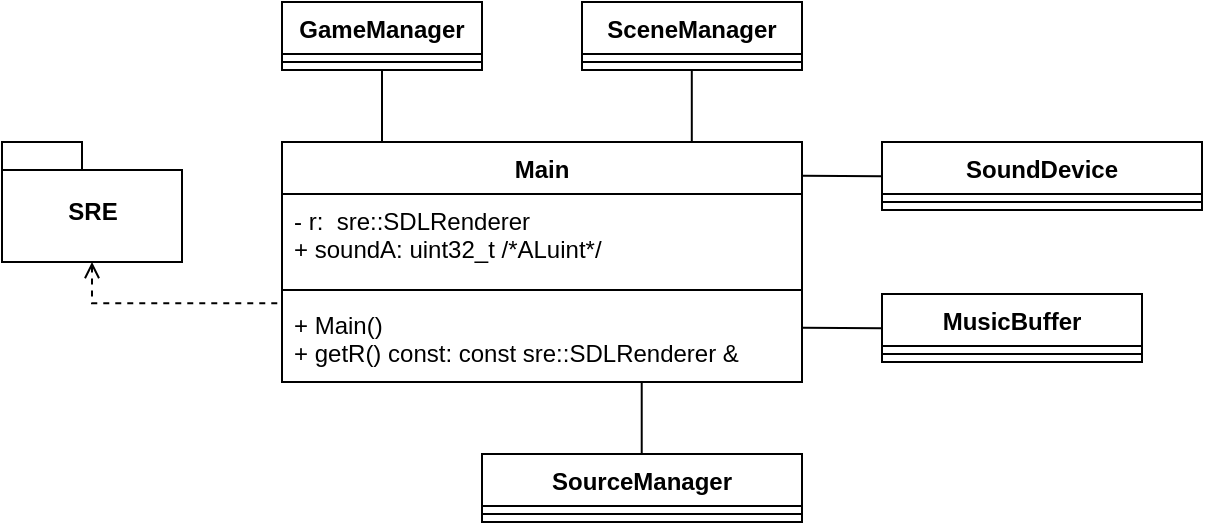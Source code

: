 <mxfile version="14.1.8" type="device"><diagram id="fBbM-Uba4H6wGkg2159a" name="Page-1"><mxGraphModel dx="749" dy="1725" grid="1" gridSize="10" guides="1" tooltips="1" connect="1" arrows="1" fold="1" page="1" pageScale="1" pageWidth="827" pageHeight="1169" math="0" shadow="0"><root><mxCell id="0"/><mxCell id="1" parent="0"/><mxCell id="67zvxKdv_tQ8srJhhN5G-6" value="Main" style="swimlane;fontStyle=1;align=center;verticalAlign=top;childLayout=stackLayout;horizontal=1;startSize=26;horizontalStack=0;resizeParent=1;resizeParentMax=0;resizeLast=0;collapsible=1;marginBottom=0;" parent="1" vertex="1"><mxGeometry x="300" y="-830" width="260" height="120" as="geometry"/></mxCell><mxCell id="67zvxKdv_tQ8srJhhN5G-7" value="- r:  sre::SDLRenderer&#10;+ soundA: uint32_t /*ALuint*/ " style="text;strokeColor=none;fillColor=none;align=left;verticalAlign=top;spacingLeft=4;spacingRight=4;overflow=hidden;rotatable=0;points=[[0,0.5],[1,0.5]];portConstraint=eastwest;" parent="67zvxKdv_tQ8srJhhN5G-6" vertex="1"><mxGeometry y="26" width="260" height="44" as="geometry"/></mxCell><mxCell id="67zvxKdv_tQ8srJhhN5G-8" value="" style="line;strokeWidth=1;fillColor=none;align=left;verticalAlign=middle;spacingTop=-1;spacingLeft=3;spacingRight=3;rotatable=0;labelPosition=right;points=[];portConstraint=eastwest;" parent="67zvxKdv_tQ8srJhhN5G-6" vertex="1"><mxGeometry y="70" width="260" height="8" as="geometry"/></mxCell><mxCell id="67zvxKdv_tQ8srJhhN5G-9" value="+ Main()&#10;+ getR() const: const sre::SDLRenderer &amp;&#10;" style="text;strokeColor=none;fillColor=none;align=left;verticalAlign=top;spacingLeft=4;spacingRight=4;overflow=hidden;rotatable=0;points=[[0,0.5],[1,0.5]];portConstraint=eastwest;fontStyle=0" parent="67zvxKdv_tQ8srJhhN5G-6" vertex="1"><mxGeometry y="78" width="260" height="42" as="geometry"/></mxCell><mxCell id="67zvxKdv_tQ8srJhhN5G-24" style="edgeStyle=orthogonalEdgeStyle;rounded=0;orthogonalLoop=1;jettySize=auto;html=1;exitX=0.5;exitY=1;exitDx=0;exitDy=0;exitPerimeter=0;entryX=0;entryY=0.062;entryDx=0;entryDy=0;entryPerimeter=0;endArrow=none;endFill=0;startArrow=open;startFill=0;dashed=1;" parent="1" source="67zvxKdv_tQ8srJhhN5G-25" target="67zvxKdv_tQ8srJhhN5G-9" edge="1"><mxGeometry relative="1" as="geometry"/></mxCell><mxCell id="67zvxKdv_tQ8srJhhN5G-25" value="SRE" style="shape=folder;fontStyle=1;spacingTop=10;tabWidth=40;tabHeight=14;tabPosition=left;html=1;" parent="1" vertex="1"><mxGeometry x="160" y="-830" width="90" height="60" as="geometry"/></mxCell><mxCell id="67zvxKdv_tQ8srJhhN5G-30" value="GameManager" style="swimlane;fontStyle=1;align=center;verticalAlign=top;childLayout=stackLayout;horizontal=1;startSize=26;horizontalStack=0;resizeParent=1;resizeParentMax=0;resizeLast=0;collapsible=1;marginBottom=0;" parent="1" vertex="1"><mxGeometry x="300" y="-900" width="100" height="34" as="geometry"/></mxCell><mxCell id="67zvxKdv_tQ8srJhhN5G-32" value="" style="line;strokeWidth=1;fillColor=none;align=left;verticalAlign=middle;spacingTop=-1;spacingLeft=3;spacingRight=3;rotatable=0;labelPosition=right;points=[];portConstraint=eastwest;" parent="67zvxKdv_tQ8srJhhN5G-30" vertex="1"><mxGeometry y="26" width="100" height="8" as="geometry"/></mxCell><mxCell id="67zvxKdv_tQ8srJhhN5G-38" value="SoundDevice" style="swimlane;fontStyle=1;align=center;verticalAlign=top;childLayout=stackLayout;horizontal=1;startSize=26;horizontalStack=0;resizeParent=1;resizeParentMax=0;resizeLast=0;collapsible=1;marginBottom=0;" parent="1" vertex="1"><mxGeometry x="600" y="-830" width="160" height="34" as="geometry"/></mxCell><mxCell id="67zvxKdv_tQ8srJhhN5G-40" value="" style="line;strokeWidth=1;fillColor=none;align=left;verticalAlign=middle;spacingTop=-1;spacingLeft=3;spacingRight=3;rotatable=0;labelPosition=right;points=[];portConstraint=eastwest;" parent="67zvxKdv_tQ8srJhhN5G-38" vertex="1"><mxGeometry y="26" width="160" height="8" as="geometry"/></mxCell><mxCell id="67zvxKdv_tQ8srJhhN5G-42" value="SceneManager" style="swimlane;fontStyle=1;align=center;verticalAlign=top;childLayout=stackLayout;horizontal=1;startSize=26;horizontalStack=0;resizeParent=1;resizeParentMax=0;resizeLast=0;collapsible=1;marginBottom=0;" parent="1" vertex="1"><mxGeometry x="450" y="-900" width="110" height="34" as="geometry"/></mxCell><mxCell id="67zvxKdv_tQ8srJhhN5G-44" value="" style="line;strokeWidth=1;fillColor=none;align=left;verticalAlign=middle;spacingTop=-1;spacingLeft=3;spacingRight=3;rotatable=0;labelPosition=right;points=[];portConstraint=eastwest;" parent="67zvxKdv_tQ8srJhhN5G-42" vertex="1"><mxGeometry y="26" width="110" height="8" as="geometry"/></mxCell><mxCell id="67zvxKdv_tQ8srJhhN5G-50" value="MusicBuffer" style="swimlane;fontStyle=1;align=center;verticalAlign=top;childLayout=stackLayout;horizontal=1;startSize=26;horizontalStack=0;resizeParent=1;resizeParentMax=0;resizeLast=0;collapsible=1;marginBottom=0;" parent="1" vertex="1"><mxGeometry x="600" y="-754" width="130" height="34" as="geometry"/></mxCell><mxCell id="67zvxKdv_tQ8srJhhN5G-52" value="" style="line;strokeWidth=1;fillColor=none;align=left;verticalAlign=middle;spacingTop=-1;spacingLeft=3;spacingRight=3;rotatable=0;labelPosition=right;points=[];portConstraint=eastwest;" parent="67zvxKdv_tQ8srJhhN5G-50" vertex="1"><mxGeometry y="26" width="130" height="8" as="geometry"/></mxCell><mxCell id="XsnYIuz26zXWBoFhBShH-1" value="SourceManager" style="swimlane;fontStyle=1;align=center;verticalAlign=top;childLayout=stackLayout;horizontal=1;startSize=26;horizontalStack=0;resizeParent=1;resizeParentMax=0;resizeLast=0;collapsible=1;marginBottom=0;" parent="1" vertex="1"><mxGeometry x="400" y="-674" width="160" height="34" as="geometry"/></mxCell><mxCell id="XsnYIuz26zXWBoFhBShH-2" value="" style="line;strokeWidth=1;fillColor=none;align=left;verticalAlign=middle;spacingTop=-1;spacingLeft=3;spacingRight=3;rotatable=0;labelPosition=right;points=[];portConstraint=eastwest;" parent="XsnYIuz26zXWBoFhBShH-1" vertex="1"><mxGeometry y="26" width="160" height="8" as="geometry"/></mxCell><mxCell id="XsnYIuz26zXWBoFhBShH-3" value="" style="endArrow=none;html=1;rounded=0;entryX=0.5;entryY=1;entryDx=0;entryDy=0;" parent="1" target="67zvxKdv_tQ8srJhhN5G-30" edge="1"><mxGeometry width="50" height="50" relative="1" as="geometry"><mxPoint x="350" y="-830" as="sourcePoint"/><mxPoint x="350" y="-860" as="targetPoint"/></mxGeometry></mxCell><mxCell id="XsnYIuz26zXWBoFhBShH-6" value="" style="endArrow=none;html=1;rounded=0;entryX=0.5;entryY=1;entryDx=0;entryDy=0;" parent="1" edge="1"><mxGeometry width="50" height="50" relative="1" as="geometry"><mxPoint x="504.9" y="-830" as="sourcePoint"/><mxPoint x="504.9" y="-866" as="targetPoint"/></mxGeometry></mxCell><mxCell id="XsnYIuz26zXWBoFhBShH-7" value="" style="endArrow=none;html=1;rounded=0;entryX=0.5;entryY=1;entryDx=0;entryDy=0;" parent="1" edge="1"><mxGeometry width="50" height="50" relative="1" as="geometry"><mxPoint x="479.86" y="-674" as="sourcePoint"/><mxPoint x="479.86" y="-710" as="targetPoint"/></mxGeometry></mxCell><mxCell id="XsnYIuz26zXWBoFhBShH-8" value="" style="endArrow=none;html=1;rounded=0;" parent="1" edge="1"><mxGeometry width="50" height="50" relative="1" as="geometry"><mxPoint x="560" y="-813.09" as="sourcePoint"/><mxPoint x="600" y="-812.92" as="targetPoint"/></mxGeometry></mxCell><mxCell id="XsnYIuz26zXWBoFhBShH-9" value="" style="endArrow=none;html=1;rounded=0;" parent="1" edge="1"><mxGeometry width="50" height="50" relative="1" as="geometry"><mxPoint x="560" y="-737.09" as="sourcePoint"/><mxPoint x="600" y="-736.92" as="targetPoint"/></mxGeometry></mxCell></root></mxGraphModel></diagram></mxfile>